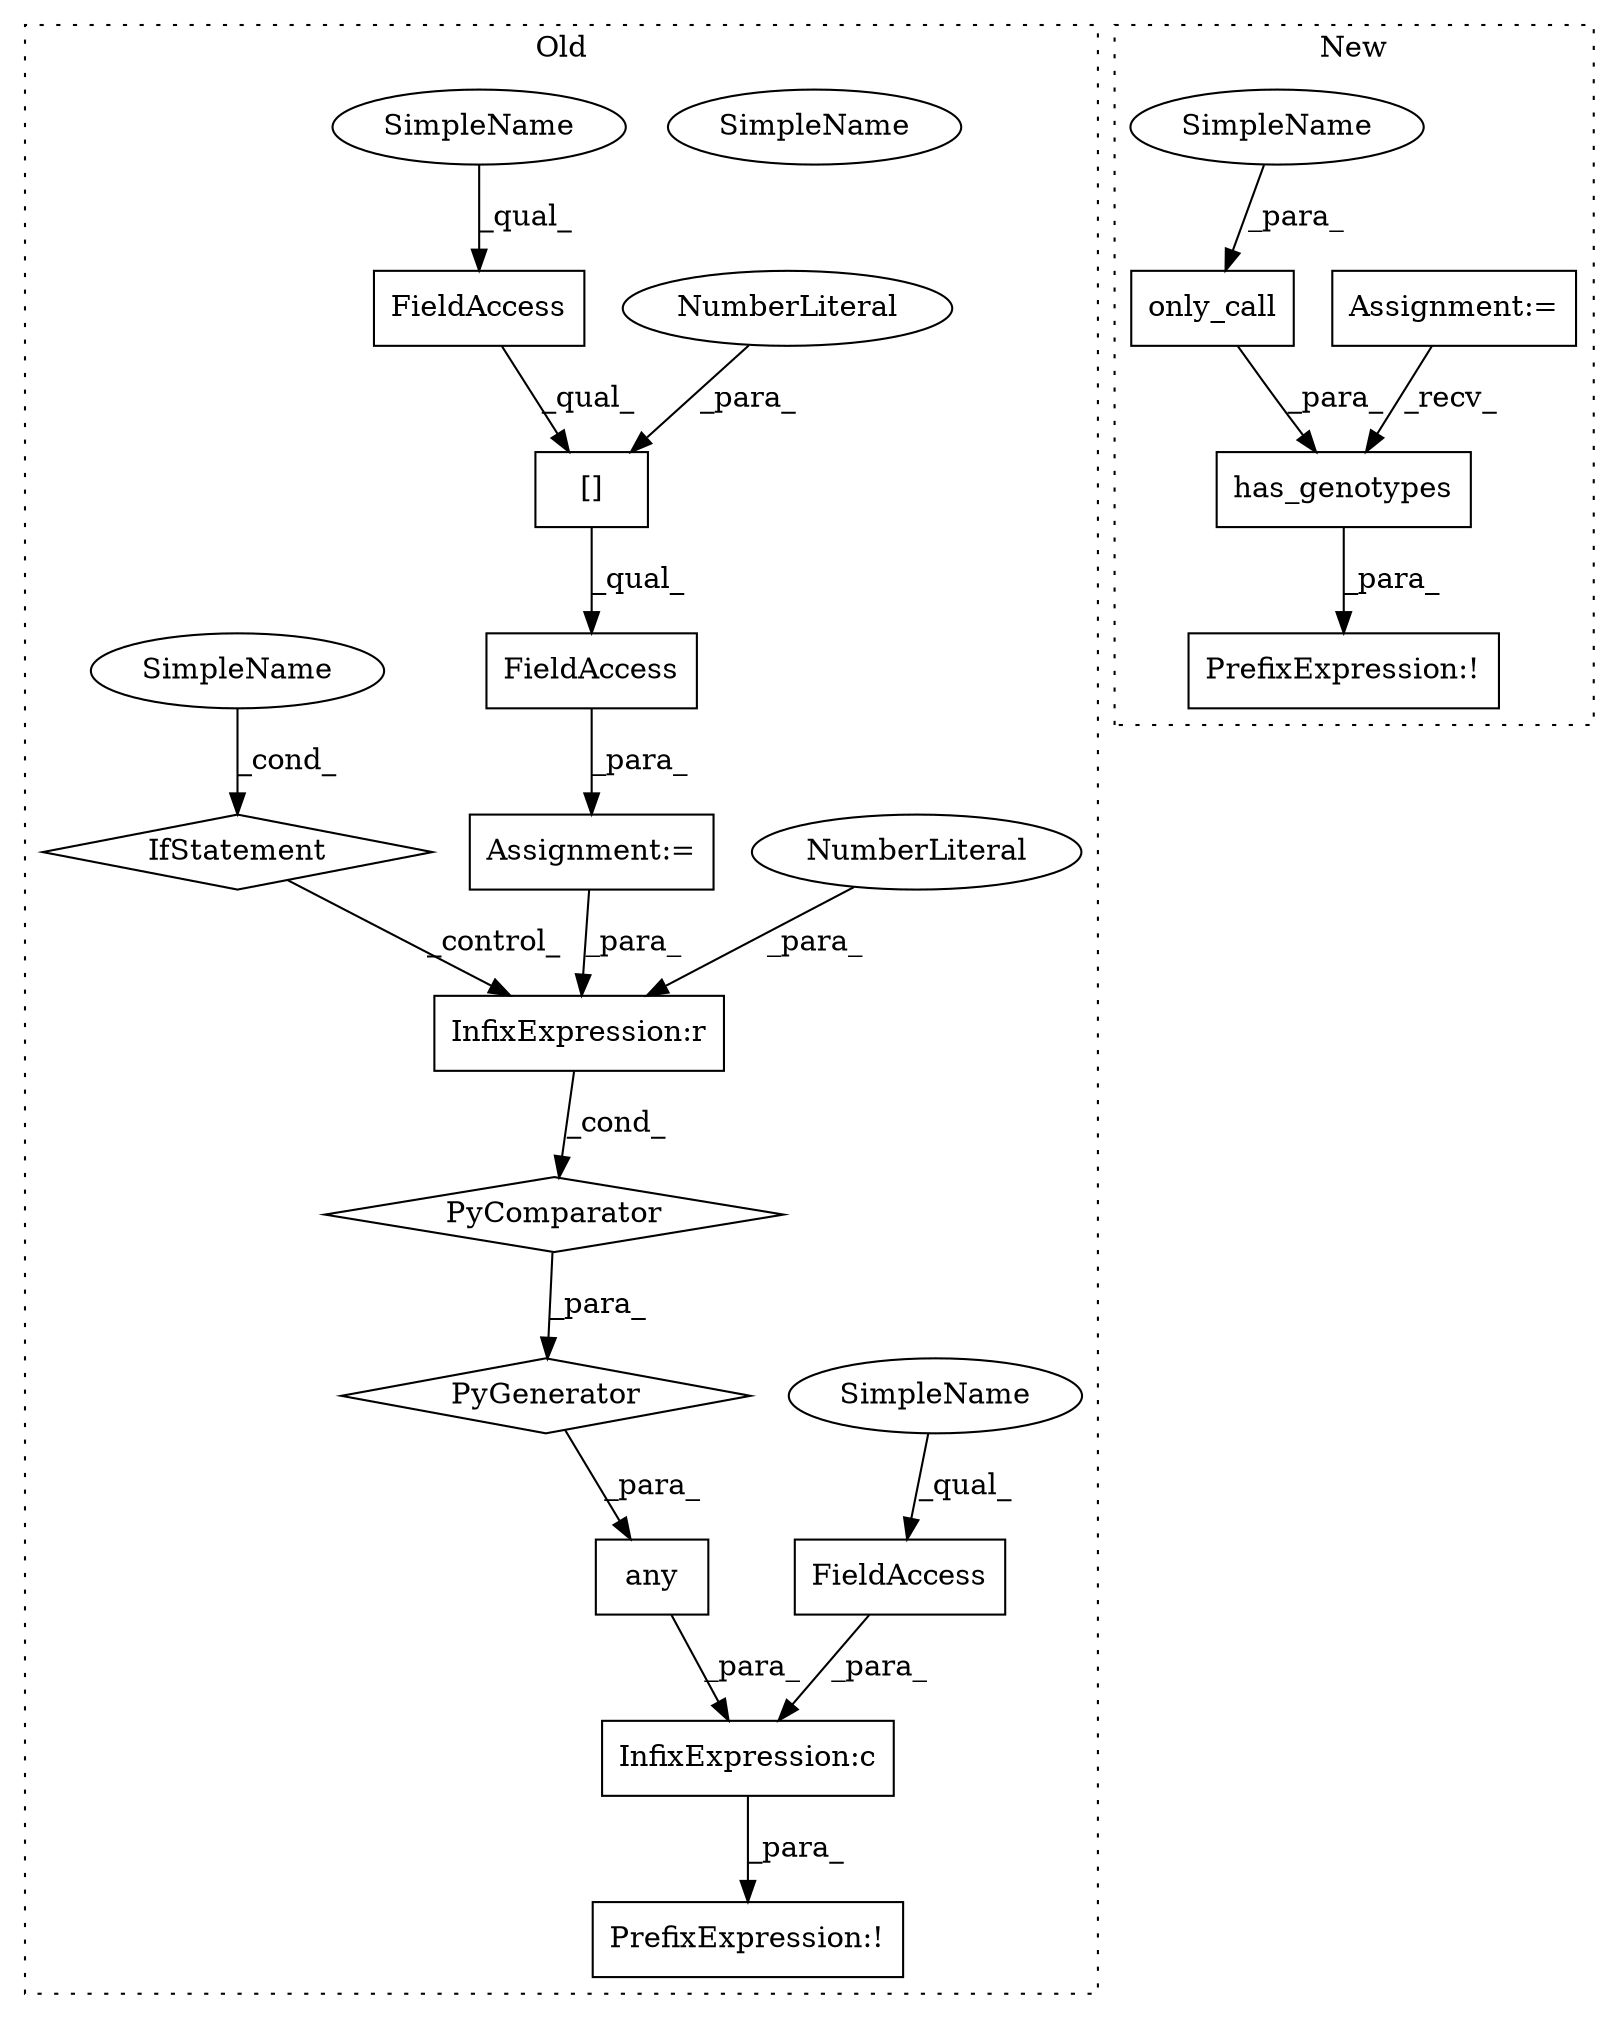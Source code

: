 digraph G {
subgraph cluster0 {
1 [label="[]" a="2" s="2257,2272" l="14,1" shape="box"];
3 [label="NumberLiteral" a="34" s="2271" l="1" shape="ellipse"];
4 [label="FieldAccess" a="22" s="2257" l="13" shape="box"];
5 [label="FieldAccess" a="22" s="2257" l="25" shape="box"];
6 [label="FieldAccess" a="22" s="2144" l="13" shape="box"];
7 [label="Assignment:=" a="7" s="2249" l="42" shape="box"];
8 [label="PrefixExpression:!" a="38" s="2142" l="1" shape="box"];
9 [label="PyComparator" a="113" s="2249" l="42" shape="diamond"];
11 [label="InfixExpression:r" a="27" s="2179" l="4" shape="box"];
12 [label="NumberLiteral" a="34" s="2183" l="1" shape="ellipse"];
13 [label="InfixExpression:c" a="27" s="2157" l="4" shape="box"];
14 [label="SimpleName" a="42" s="2286" l="5" shape="ellipse"];
15 [label="IfStatement" a="25" s="2249" l="42" shape="diamond"];
16 [label="PyGenerator" a="107" s="2176" l="121" shape="diamond"];
19 [label="any" a="32" s="2161,2297" l="15,-3" shape="box"];
20 [label="SimpleName" a="42" s="2144" l="7" shape="ellipse"];
21 [label="SimpleName" a="42" s="2257" l="7" shape="ellipse"];
23 [label="SimpleName" a="42" s="2286" l="5" shape="ellipse"];
label = "Old";
style="dotted";
}
subgraph cluster1 {
2 [label="only_call" a="32" s="2262,2279" l="10,1" shape="box"];
10 [label="PrefixExpression:!" a="38" s="2215" l="1" shape="box"];
17 [label="has_genotypes" a="32" s="2234,2280" l="14,1" shape="box"];
18 [label="Assignment:=" a="7" s="1659" l="17" shape="box"];
22 [label="SimpleName" a="42" s="2272" l="7" shape="ellipse"];
label = "New";
style="dotted";
}
1 -> 5 [label="_qual_"];
2 -> 17 [label="_para_"];
3 -> 1 [label="_para_"];
4 -> 1 [label="_qual_"];
5 -> 7 [label="_para_"];
6 -> 13 [label="_para_"];
7 -> 11 [label="_para_"];
9 -> 16 [label="_para_"];
11 -> 9 [label="_cond_"];
12 -> 11 [label="_para_"];
13 -> 8 [label="_para_"];
15 -> 11 [label="_control_"];
16 -> 19 [label="_para_"];
17 -> 10 [label="_para_"];
18 -> 17 [label="_recv_"];
19 -> 13 [label="_para_"];
20 -> 6 [label="_qual_"];
21 -> 4 [label="_qual_"];
22 -> 2 [label="_para_"];
23 -> 15 [label="_cond_"];
}